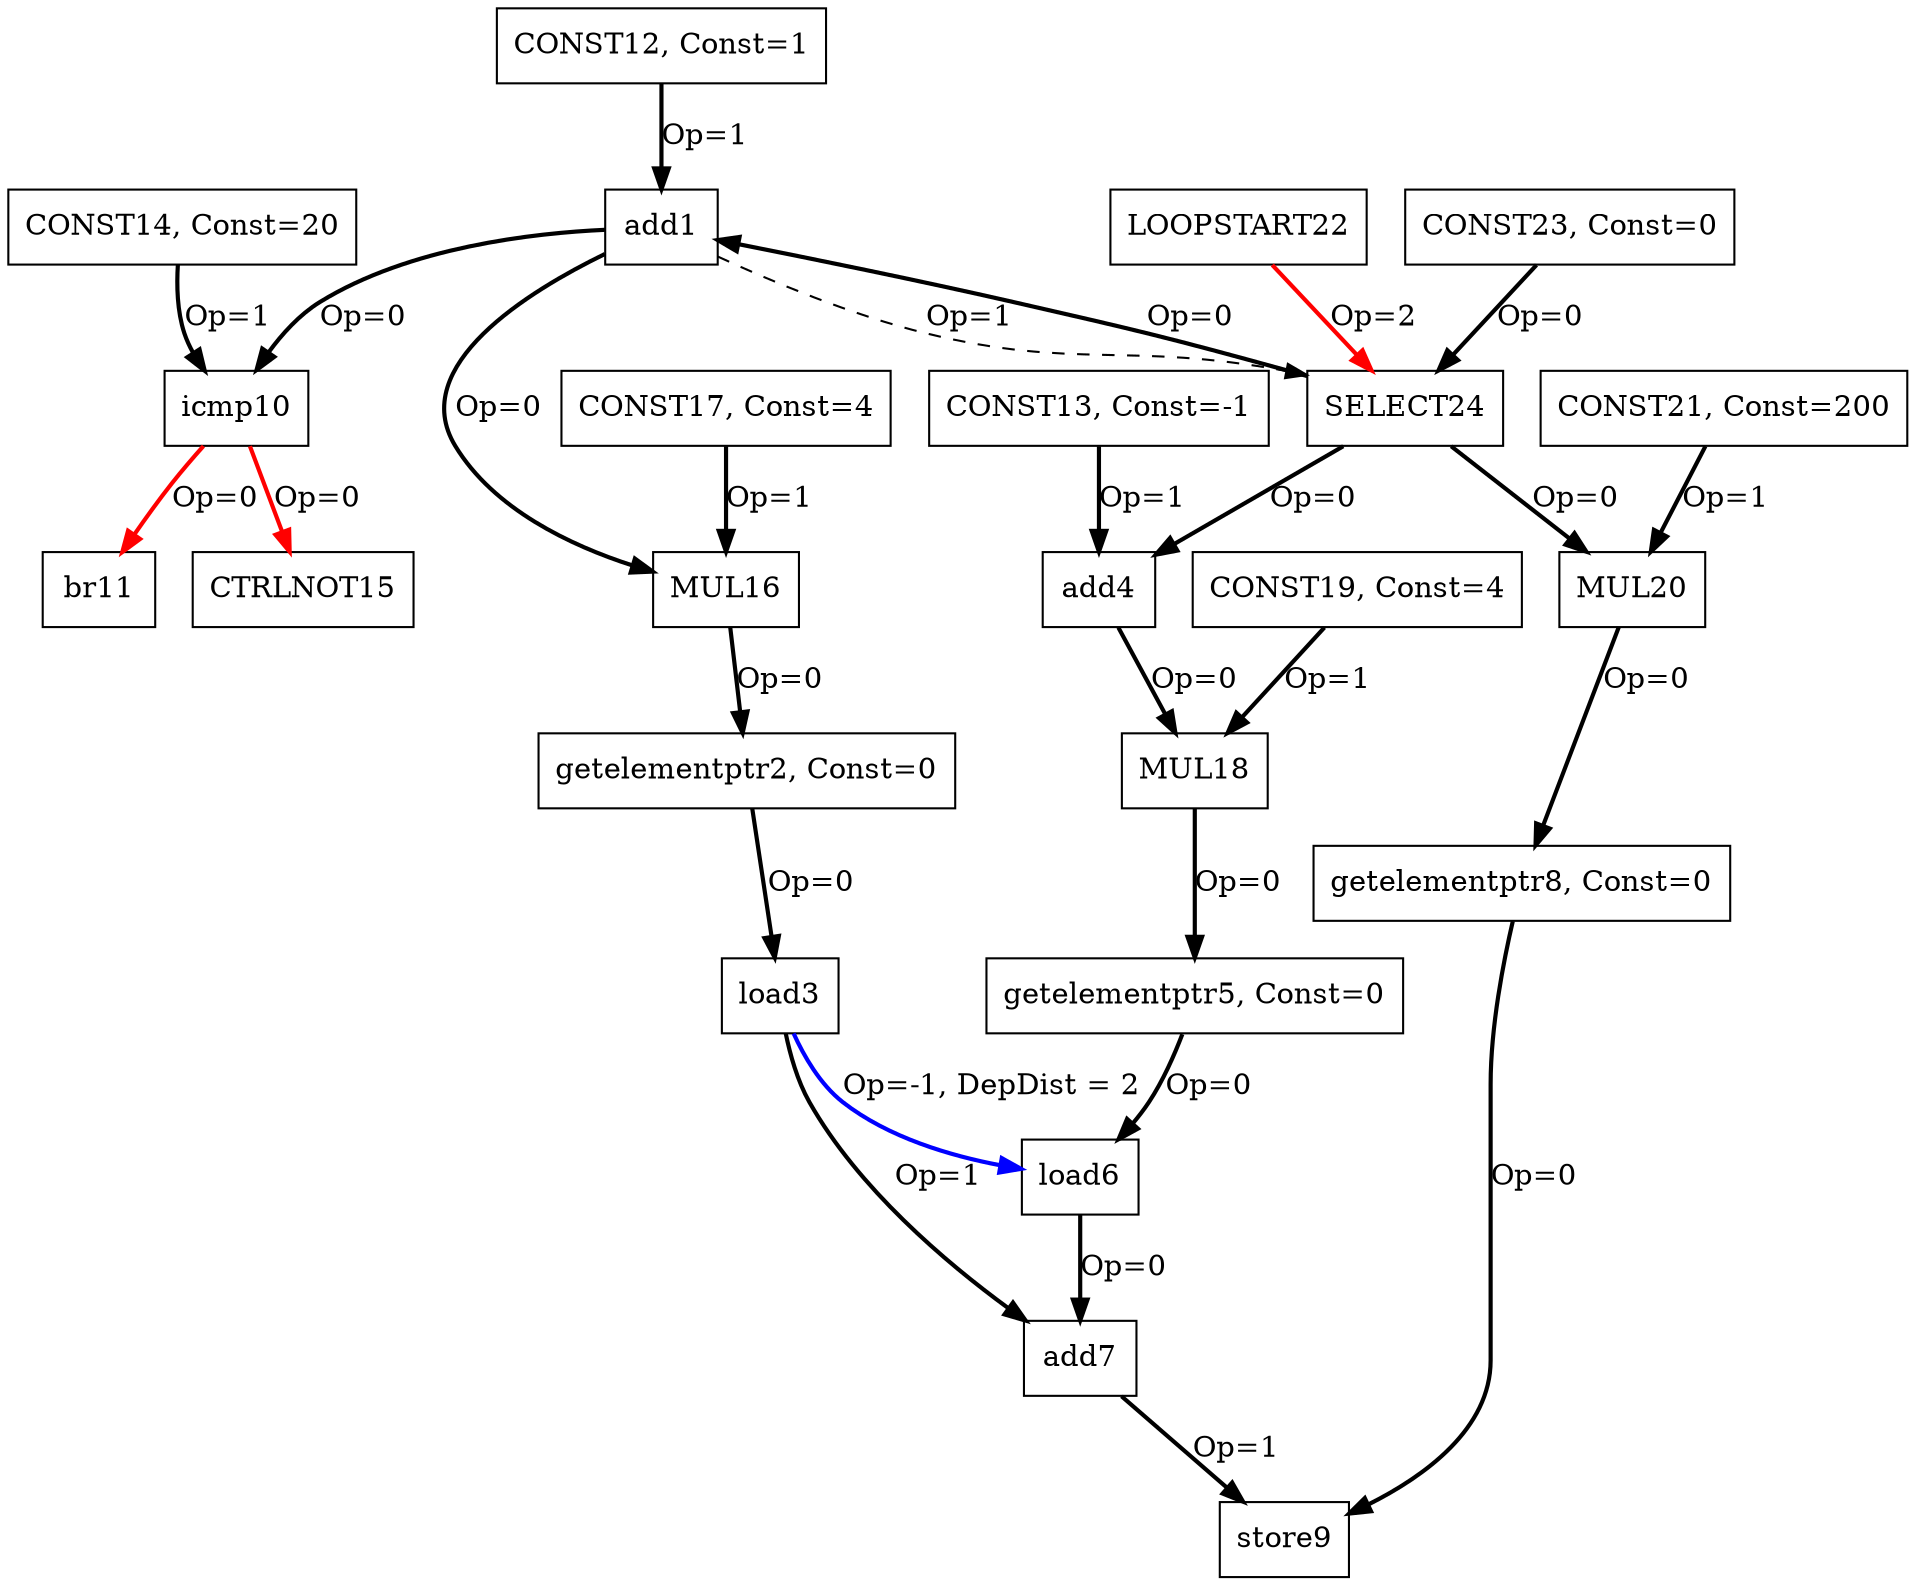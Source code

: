 Digraph G {
add1[label = "add1", shape = box, color = black];
getelementptr2[label = "getelementptr2, Const=0", shape = box, color = black];
load3[label = "load3", shape = box, color = black];
add4[label = "add4", shape = box, color = black];
getelementptr5[label = "getelementptr5, Const=0", shape = box, color = black];
load6[label = "load6", shape = box, color = black];
add7[label = "add7", shape = box, color = black];
getelementptr8[label = "getelementptr8, Const=0", shape = box, color = black];
store9[label = "store9", shape = box, color = black];
icmp10[label = "icmp10", shape = box, color = black];
br11[label = "br11", shape = box, color = black];
CONST12[label = "CONST12, Const=1", shape = box, color = black];
CONST13[label = "CONST13, Const=-1", shape = box, color = black];
CONST14[label = "CONST14, Const=20", shape = box, color = black];
CTRLNOT15[label = "CTRLNOT15", shape = box, color = black];
MUL16[label = "MUL16", shape = box, color = black];
CONST17[label = "CONST17, Const=4", shape = box, color = black];
MUL18[label = "MUL18", shape = box, color = black];
CONST19[label = "CONST19, Const=4", shape = box, color = black];
MUL20[label = "MUL20", shape = box, color = black];
CONST21[label = "CONST21, Const=200", shape = box, color = black];
LOOPSTART22[label = "LOOPSTART22", shape = box, color = black];
CONST23[label = "CONST23, Const=0", shape = box, color = black];
SELECT24[label = "SELECT24", shape = box, color = black];
CONST12 -> add1[color = black, style = bold, label = "Op=1"];
add1 -> icmp10[color = black, style = bold, label = "Op=0"];
getelementptr2 -> load3[color = black, style = bold, label = "Op=0"];
load3 -> add7[color = black, style = bold, label = "Op=1"];
CONST13 -> add4[color = black, style = bold, label = "Op=1"];
getelementptr5 -> load6[color = black, style = bold, label = "Op=0"];
load6 -> add7[color = black, style = bold, label = "Op=0"];
add7 -> store9[color = black, style = bold, label = "Op=1"];
getelementptr8 -> store9[color = black, style = bold, label = "Op=0"];
CONST14 -> icmp10[color = black, style = bold, label = "Op=1"];
icmp10 -> br11[color = red, style = bold, label = "Op=0"];
load3 -> load6[color = blue, style = bold, label = "Op=-1, DepDist = 2"];
icmp10 -> CTRLNOT15[color = red, style = bold, label = "Op=0"];
add1 -> MUL16[color = black, style = bold, label = "Op=0"];
CONST17 -> MUL16[color = black, style = bold, label = "Op=1"];
MUL16 -> getelementptr2[color = black, style = bold, label = "Op=0"];
add4 -> MUL18[color = black, style = bold, label = "Op=0"];
CONST19 -> MUL18[color = black, style = bold, label = "Op=1"];
MUL18 -> getelementptr5[color = black, style = bold, label = "Op=0"];
CONST21 -> MUL20[color = black, style = bold, label = "Op=1"];
MUL20 -> getelementptr8[color = black, style = bold, label = "Op=0"];
CONST23 -> SELECT24[color = black, style = bold, label = "Op=0"];
add1 -> SELECT24[color = black, style = dashed, label = "Op=1"];
LOOPSTART22 -> SELECT24[color = red, style = bold, label = "Op=2"];
SELECT24 -> add4[color = black, style = bold, label = "Op=0"];
SELECT24 -> add1[color = black, style = bold, label = "Op=0"];
SELECT24 -> MUL20[color = black, style = bold, label = "Op=0"];
}
